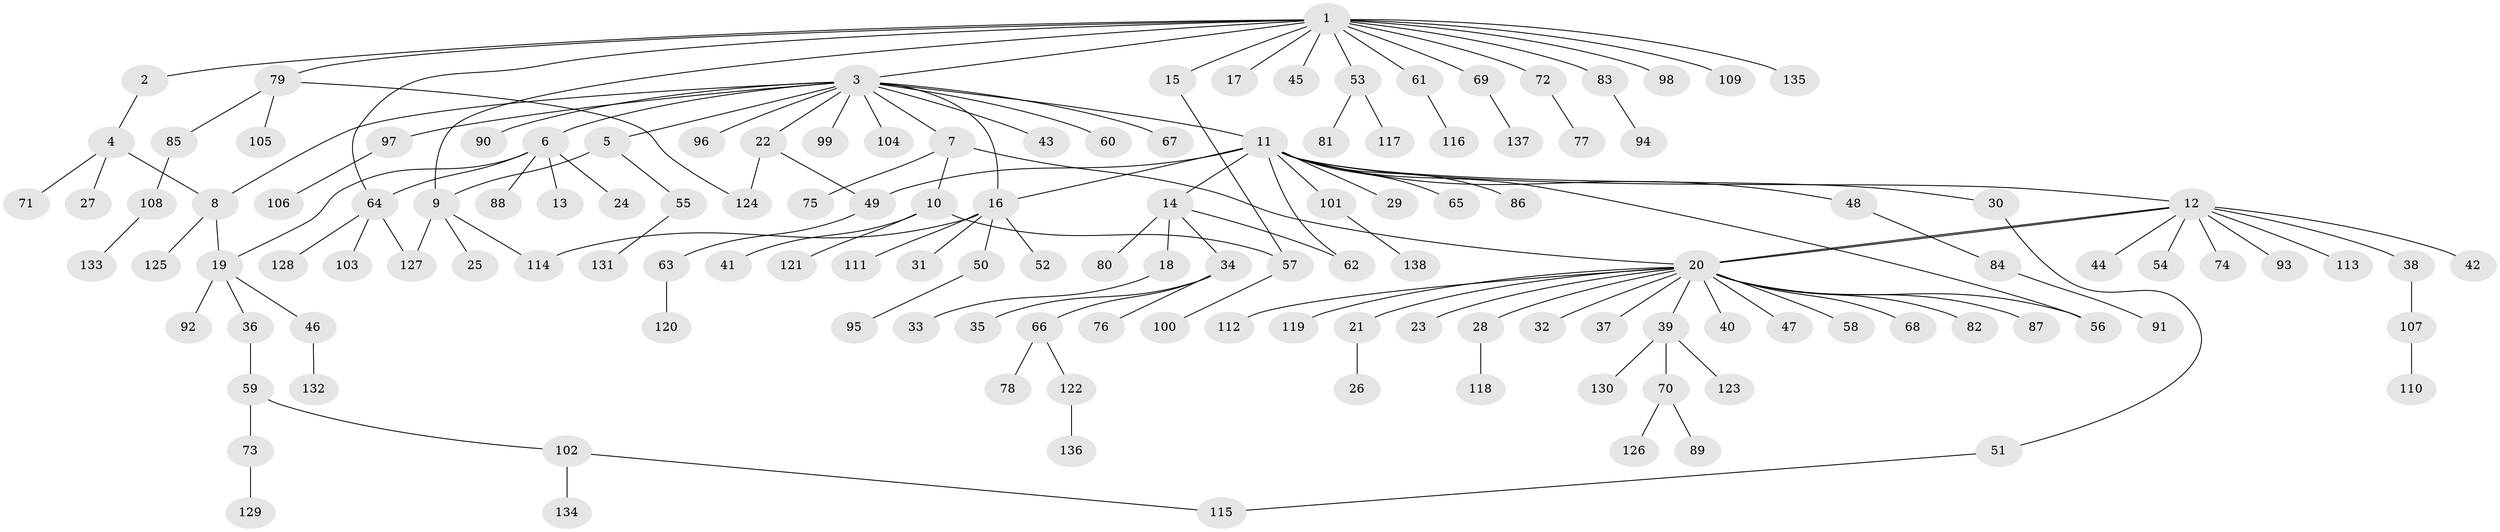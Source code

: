 // coarse degree distribution, {1: 0.6190476190476191, 5: 0.023809523809523808, 13: 0.047619047619047616, 2: 0.11904761904761904, 3: 0.09523809523809523, 4: 0.047619047619047616, 11: 0.023809523809523808, 8: 0.023809523809523808}
// Generated by graph-tools (version 1.1) at 2025/36/03/04/25 23:36:48]
// undirected, 138 vertices, 152 edges
graph export_dot {
  node [color=gray90,style=filled];
  1;
  2;
  3;
  4;
  5;
  6;
  7;
  8;
  9;
  10;
  11;
  12;
  13;
  14;
  15;
  16;
  17;
  18;
  19;
  20;
  21;
  22;
  23;
  24;
  25;
  26;
  27;
  28;
  29;
  30;
  31;
  32;
  33;
  34;
  35;
  36;
  37;
  38;
  39;
  40;
  41;
  42;
  43;
  44;
  45;
  46;
  47;
  48;
  49;
  50;
  51;
  52;
  53;
  54;
  55;
  56;
  57;
  58;
  59;
  60;
  61;
  62;
  63;
  64;
  65;
  66;
  67;
  68;
  69;
  70;
  71;
  72;
  73;
  74;
  75;
  76;
  77;
  78;
  79;
  80;
  81;
  82;
  83;
  84;
  85;
  86;
  87;
  88;
  89;
  90;
  91;
  92;
  93;
  94;
  95;
  96;
  97;
  98;
  99;
  100;
  101;
  102;
  103;
  104;
  105;
  106;
  107;
  108;
  109;
  110;
  111;
  112;
  113;
  114;
  115;
  116;
  117;
  118;
  119;
  120;
  121;
  122;
  123;
  124;
  125;
  126;
  127;
  128;
  129;
  130;
  131;
  132;
  133;
  134;
  135;
  136;
  137;
  138;
  1 -- 2;
  1 -- 3;
  1 -- 9;
  1 -- 15;
  1 -- 17;
  1 -- 45;
  1 -- 53;
  1 -- 61;
  1 -- 64;
  1 -- 69;
  1 -- 72;
  1 -- 79;
  1 -- 83;
  1 -- 98;
  1 -- 109;
  1 -- 135;
  2 -- 4;
  3 -- 5;
  3 -- 6;
  3 -- 7;
  3 -- 8;
  3 -- 11;
  3 -- 16;
  3 -- 22;
  3 -- 43;
  3 -- 60;
  3 -- 67;
  3 -- 90;
  3 -- 96;
  3 -- 97;
  3 -- 99;
  3 -- 104;
  4 -- 8;
  4 -- 27;
  4 -- 71;
  5 -- 9;
  5 -- 55;
  6 -- 13;
  6 -- 19;
  6 -- 24;
  6 -- 64;
  6 -- 88;
  7 -- 10;
  7 -- 20;
  7 -- 75;
  8 -- 19;
  8 -- 125;
  9 -- 25;
  9 -- 114;
  9 -- 127;
  10 -- 41;
  10 -- 57;
  10 -- 121;
  11 -- 12;
  11 -- 14;
  11 -- 16;
  11 -- 29;
  11 -- 30;
  11 -- 48;
  11 -- 49;
  11 -- 56;
  11 -- 62;
  11 -- 65;
  11 -- 86;
  11 -- 101;
  12 -- 20;
  12 -- 20;
  12 -- 38;
  12 -- 42;
  12 -- 44;
  12 -- 54;
  12 -- 74;
  12 -- 93;
  12 -- 113;
  14 -- 18;
  14 -- 34;
  14 -- 62;
  14 -- 80;
  15 -- 57;
  16 -- 31;
  16 -- 50;
  16 -- 52;
  16 -- 111;
  16 -- 114;
  18 -- 33;
  19 -- 36;
  19 -- 46;
  19 -- 92;
  20 -- 21;
  20 -- 23;
  20 -- 28;
  20 -- 32;
  20 -- 37;
  20 -- 39;
  20 -- 40;
  20 -- 47;
  20 -- 56;
  20 -- 58;
  20 -- 68;
  20 -- 82;
  20 -- 87;
  20 -- 112;
  20 -- 119;
  21 -- 26;
  22 -- 49;
  22 -- 124;
  28 -- 118;
  30 -- 51;
  34 -- 35;
  34 -- 66;
  34 -- 76;
  36 -- 59;
  38 -- 107;
  39 -- 70;
  39 -- 123;
  39 -- 130;
  46 -- 132;
  48 -- 84;
  49 -- 63;
  50 -- 95;
  51 -- 115;
  53 -- 81;
  53 -- 117;
  55 -- 131;
  57 -- 100;
  59 -- 73;
  59 -- 102;
  61 -- 116;
  63 -- 120;
  64 -- 103;
  64 -- 127;
  64 -- 128;
  66 -- 78;
  66 -- 122;
  69 -- 137;
  70 -- 89;
  70 -- 126;
  72 -- 77;
  73 -- 129;
  79 -- 85;
  79 -- 105;
  79 -- 124;
  83 -- 94;
  84 -- 91;
  85 -- 108;
  97 -- 106;
  101 -- 138;
  102 -- 115;
  102 -- 134;
  107 -- 110;
  108 -- 133;
  122 -- 136;
}

